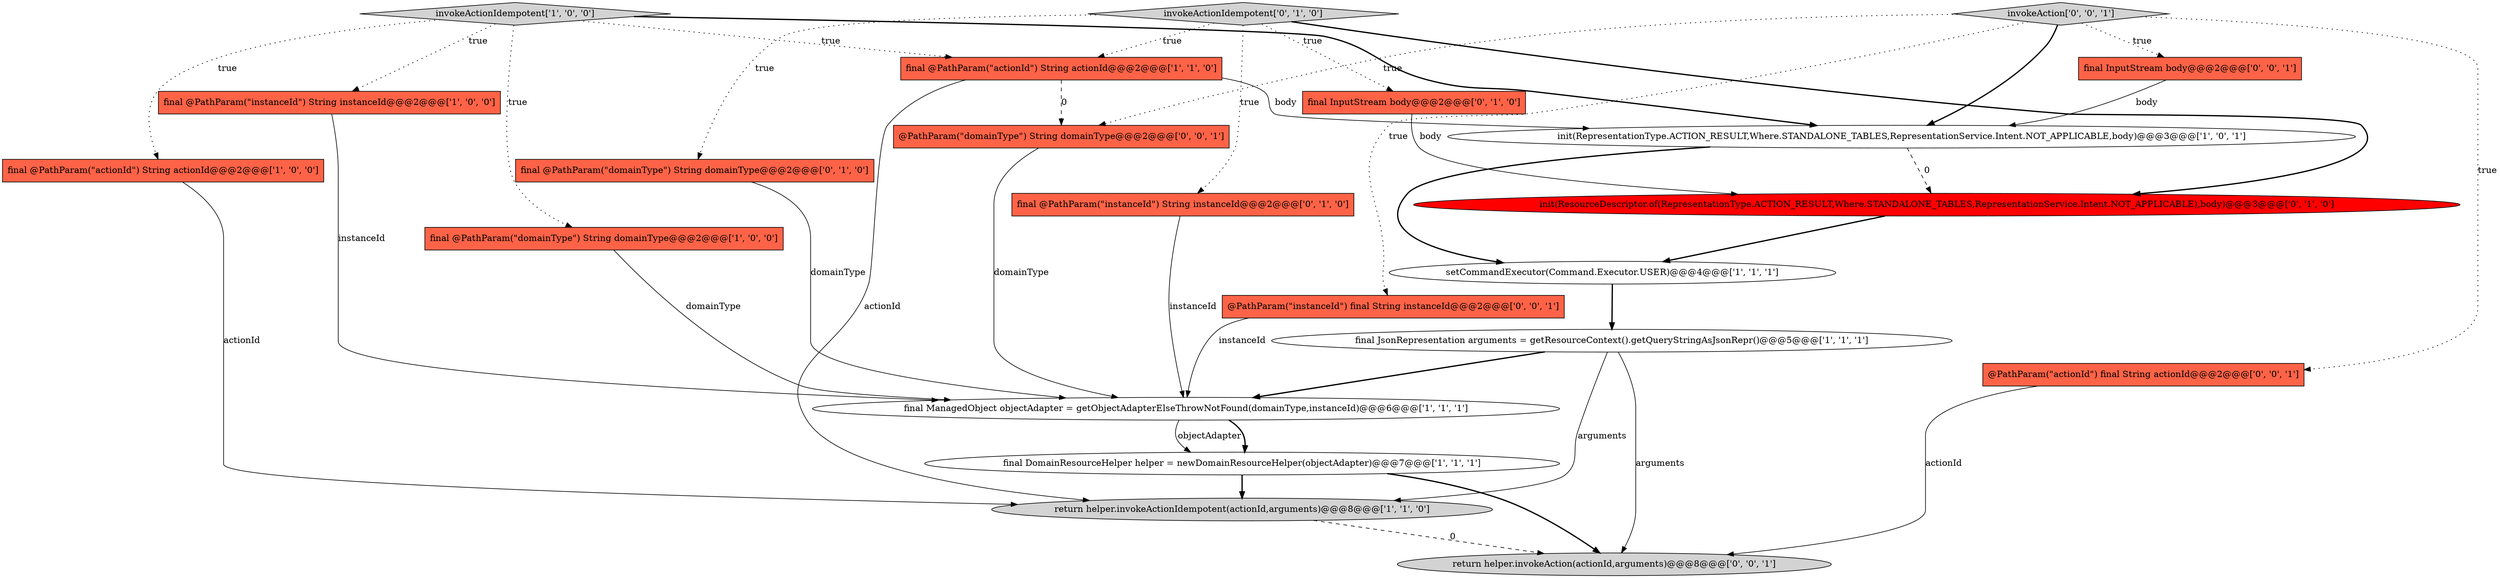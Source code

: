 digraph {
3 [style = filled, label = "final @PathParam(\"instanceId\") String instanceId@@@2@@@['1', '0', '0']", fillcolor = tomato, shape = box image = "AAA0AAABBB1BBB"];
12 [style = filled, label = "init(ResourceDescriptor.of(RepresentationType.ACTION_RESULT,Where.STANDALONE_TABLES,RepresentationService.Intent.NOT_APPLICABLE),body)@@@3@@@['0', '1', '0']", fillcolor = red, shape = ellipse image = "AAA1AAABBB2BBB"];
11 [style = filled, label = "invokeActionIdempotent['0', '1', '0']", fillcolor = lightgray, shape = diamond image = "AAA0AAABBB2BBB"];
2 [style = filled, label = "final @PathParam(\"domainType\") String domainType@@@2@@@['1', '0', '0']", fillcolor = tomato, shape = box image = "AAA0AAABBB1BBB"];
17 [style = filled, label = "return helper.invokeAction(actionId,arguments)@@@8@@@['0', '0', '1']", fillcolor = lightgray, shape = ellipse image = "AAA0AAABBB3BBB"];
20 [style = filled, label = "invokeAction['0', '0', '1']", fillcolor = lightgray, shape = diamond image = "AAA0AAABBB3BBB"];
21 [style = filled, label = "@PathParam(\"domainType\") String domainType@@@2@@@['0', '0', '1']", fillcolor = tomato, shape = box image = "AAA0AAABBB3BBB"];
7 [style = filled, label = "final ManagedObject objectAdapter = getObjectAdapterElseThrowNotFound(domainType,instanceId)@@@6@@@['1', '1', '1']", fillcolor = white, shape = ellipse image = "AAA0AAABBB1BBB"];
8 [style = filled, label = "setCommandExecutor(Command.Executor.USER)@@@4@@@['1', '1', '1']", fillcolor = white, shape = ellipse image = "AAA0AAABBB1BBB"];
10 [style = filled, label = "final DomainResourceHelper helper = newDomainResourceHelper(objectAdapter)@@@7@@@['1', '1', '1']", fillcolor = white, shape = ellipse image = "AAA0AAABBB1BBB"];
16 [style = filled, label = "@PathParam(\"instanceId\") final String instanceId@@@2@@@['0', '0', '1']", fillcolor = tomato, shape = box image = "AAA0AAABBB3BBB"];
19 [style = filled, label = "final InputStream body@@@2@@@['0', '0', '1']", fillcolor = tomato, shape = box image = "AAA0AAABBB3BBB"];
14 [style = filled, label = "final InputStream body@@@2@@@['0', '1', '0']", fillcolor = tomato, shape = box image = "AAA0AAABBB2BBB"];
9 [style = filled, label = "final JsonRepresentation arguments = getResourceContext().getQueryStringAsJsonRepr()@@@5@@@['1', '1', '1']", fillcolor = white, shape = ellipse image = "AAA0AAABBB1BBB"];
1 [style = filled, label = "return helper.invokeActionIdempotent(actionId,arguments)@@@8@@@['1', '1', '0']", fillcolor = lightgray, shape = ellipse image = "AAA0AAABBB1BBB"];
13 [style = filled, label = "final @PathParam(\"domainType\") String domainType@@@2@@@['0', '1', '0']", fillcolor = tomato, shape = box image = "AAA0AAABBB2BBB"];
5 [style = filled, label = "invokeActionIdempotent['1', '0', '0']", fillcolor = lightgray, shape = diamond image = "AAA0AAABBB1BBB"];
15 [style = filled, label = "final @PathParam(\"instanceId\") String instanceId@@@2@@@['0', '1', '0']", fillcolor = tomato, shape = box image = "AAA0AAABBB2BBB"];
4 [style = filled, label = "final @PathParam(\"actionId\") String actionId@@@2@@@['1', '0', '0']", fillcolor = tomato, shape = box image = "AAA0AAABBB1BBB"];
6 [style = filled, label = "final @PathParam(\"actionId\") String actionId@@@2@@@['1', '1', '0']", fillcolor = tomato, shape = box image = "AAA0AAABBB1BBB"];
0 [style = filled, label = "init(RepresentationType.ACTION_RESULT,Where.STANDALONE_TABLES,RepresentationService.Intent.NOT_APPLICABLE,body)@@@3@@@['1', '0', '1']", fillcolor = white, shape = ellipse image = "AAA0AAABBB1BBB"];
18 [style = filled, label = "@PathParam(\"actionId\") final String actionId@@@2@@@['0', '0', '1']", fillcolor = tomato, shape = box image = "AAA0AAABBB3BBB"];
3->7 [style = solid, label="instanceId"];
6->21 [style = dashed, label="0"];
7->10 [style = solid, label="objectAdapter"];
7->10 [style = bold, label=""];
15->7 [style = solid, label="instanceId"];
20->0 [style = bold, label=""];
11->14 [style = dotted, label="true"];
5->6 [style = dotted, label="true"];
11->12 [style = bold, label=""];
10->17 [style = bold, label=""];
20->21 [style = dotted, label="true"];
11->13 [style = dotted, label="true"];
0->12 [style = dashed, label="0"];
5->3 [style = dotted, label="true"];
9->7 [style = bold, label=""];
6->0 [style = solid, label="body"];
16->7 [style = solid, label="instanceId"];
5->4 [style = dotted, label="true"];
9->1 [style = solid, label="arguments"];
14->12 [style = solid, label="body"];
1->17 [style = dashed, label="0"];
19->0 [style = solid, label="body"];
5->0 [style = bold, label=""];
6->1 [style = solid, label="actionId"];
12->8 [style = bold, label=""];
11->6 [style = dotted, label="true"];
21->7 [style = solid, label="domainType"];
18->17 [style = solid, label="actionId"];
0->8 [style = bold, label=""];
8->9 [style = bold, label=""];
9->17 [style = solid, label="arguments"];
20->18 [style = dotted, label="true"];
2->7 [style = solid, label="domainType"];
20->19 [style = dotted, label="true"];
4->1 [style = solid, label="actionId"];
13->7 [style = solid, label="domainType"];
11->15 [style = dotted, label="true"];
10->1 [style = bold, label=""];
20->16 [style = dotted, label="true"];
5->2 [style = dotted, label="true"];
}
